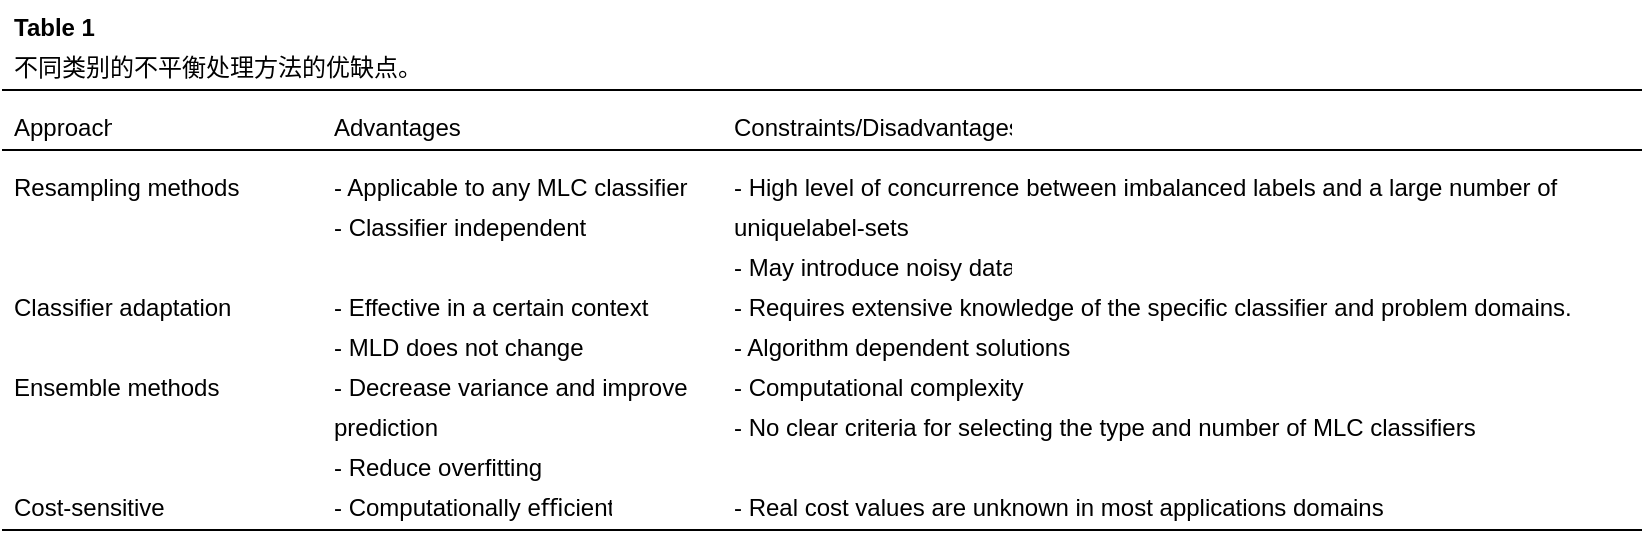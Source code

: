 <mxfile version="16.1.0" type="github">
  <diagram id="iolpdPddfm9m45byl-rD" name="Page-1">
    <mxGraphModel dx="1038" dy="536" grid="1" gridSize="10" guides="1" tooltips="1" connect="1" arrows="1" fold="1" page="1" pageScale="1" pageWidth="827" pageHeight="1169" math="0" shadow="0">
      <root>
        <mxCell id="0" />
        <mxCell id="1" parent="0" />
        <mxCell id="uJ0fsoe7xuuhZZw1myse-35" value="" style="line;strokeWidth=1;rotatable=0;dashed=0;labelPosition=right;align=left;verticalAlign=middle;spacingTop=0;spacingLeft=6;points=[];portConstraint=eastwest;gradientColor=#FFFFFF;gradientDirection=north;" vertex="1" parent="1">
          <mxGeometry y="310" width="820" height="10" as="geometry" />
        </mxCell>
        <mxCell id="uJ0fsoe7xuuhZZw1myse-37" value="Approach" style="text;strokeColor=none;fillColor=none;spacingLeft=4;spacingRight=4;overflow=hidden;rotatable=0;points=[[0,0.5],[1,0.5]];portConstraint=eastwest;fontSize=12;" vertex="1" parent="1">
          <mxGeometry y="320" width="60" height="30" as="geometry" />
        </mxCell>
        <mxCell id="uJ0fsoe7xuuhZZw1myse-38" value="Advantages" style="text;strokeColor=none;fillColor=none;spacingLeft=4;spacingRight=4;overflow=hidden;rotatable=0;points=[[0,0.5],[1,0.5]];portConstraint=eastwest;fontSize=12;" vertex="1" parent="1">
          <mxGeometry x="160" y="320" width="80" height="30" as="geometry" />
        </mxCell>
        <mxCell id="uJ0fsoe7xuuhZZw1myse-39" value="Constraints/Disadvantages" style="text;strokeColor=none;fillColor=none;spacingLeft=4;spacingRight=4;overflow=hidden;rotatable=0;points=[[0,0.5],[1,0.5]];portConstraint=eastwest;fontSize=12;" vertex="1" parent="1">
          <mxGeometry x="360" y="320" width="150" height="30" as="geometry" />
        </mxCell>
        <mxCell id="uJ0fsoe7xuuhZZw1myse-40" value="" style="line;strokeWidth=1;rotatable=0;dashed=0;labelPosition=right;align=left;verticalAlign=middle;spacingTop=0;spacingLeft=6;points=[];portConstraint=eastwest;gradientColor=#FFFFFF;gradientDirection=north;" vertex="1" parent="1">
          <mxGeometry y="340" width="820" height="10" as="geometry" />
        </mxCell>
        <mxCell id="uJ0fsoe7xuuhZZw1myse-41" value="Resampling methods" style="text;strokeColor=none;fillColor=none;spacingLeft=4;spacingRight=4;overflow=hidden;rotatable=0;points=[[0,0.5],[1,0.5]];portConstraint=eastwest;fontSize=12;" vertex="1" parent="1">
          <mxGeometry y="350" width="130" height="30" as="geometry" />
        </mxCell>
        <mxCell id="uJ0fsoe7xuuhZZw1myse-42" value="- Applicable to any MLC classiﬁer" style="text;strokeColor=none;fillColor=none;spacingLeft=4;spacingRight=4;overflow=hidden;rotatable=0;points=[[0,0.5],[1,0.5]];portConstraint=eastwest;fontSize=12;" vertex="1" parent="1">
          <mxGeometry x="160" y="350" width="190" height="30" as="geometry" />
        </mxCell>
        <mxCell id="uJ0fsoe7xuuhZZw1myse-43" value="- Classiﬁer independent" style="text;strokeColor=none;fillColor=none;spacingLeft=4;spacingRight=4;overflow=hidden;rotatable=0;points=[[0,0.5],[1,0.5]];portConstraint=eastwest;fontSize=12;" vertex="1" parent="1">
          <mxGeometry x="160" y="370" width="140" height="30" as="geometry" />
        </mxCell>
        <mxCell id="uJ0fsoe7xuuhZZw1myse-44" value="- High level of concurrence between imbalanced labels and a large number of &#xa;&#xa;" style="text;strokeColor=none;fillColor=none;spacingLeft=4;spacingRight=4;overflow=hidden;rotatable=0;points=[[0,0.5],[1,0.5]];portConstraint=eastwest;fontSize=12;spacing=2;spacingBottom=0;" vertex="1" parent="1">
          <mxGeometry x="360" y="350" width="460" height="30" as="geometry" />
        </mxCell>
        <mxCell id="uJ0fsoe7xuuhZZw1myse-45" value="uniquelabel-sets" style="text;strokeColor=none;fillColor=none;spacingLeft=4;spacingRight=4;overflow=hidden;rotatable=0;points=[[0,0.5],[1,0.5]];portConstraint=eastwest;fontSize=12;" vertex="1" parent="1">
          <mxGeometry x="360" y="370" width="180" height="30" as="geometry" />
        </mxCell>
        <mxCell id="uJ0fsoe7xuuhZZw1myse-46" value="- May introduce noisy data" style="text;strokeColor=none;fillColor=none;spacingLeft=4;spacingRight=4;overflow=hidden;rotatable=0;points=[[0,0.5],[1,0.5]];portConstraint=eastwest;fontSize=12;" vertex="1" parent="1">
          <mxGeometry x="360" y="390" width="150" height="30" as="geometry" />
        </mxCell>
        <mxCell id="uJ0fsoe7xuuhZZw1myse-49" value="Classiﬁer adaptation" style="text;strokeColor=none;fillColor=none;spacingLeft=4;spacingRight=4;overflow=hidden;rotatable=0;points=[[0,0.5],[1,0.5]];portConstraint=eastwest;fontSize=12;" vertex="1" parent="1">
          <mxGeometry y="410" width="120" height="30" as="geometry" />
        </mxCell>
        <mxCell id="uJ0fsoe7xuuhZZw1myse-50" value="- Effective in a certain context" style="text;strokeColor=none;fillColor=none;spacingLeft=4;spacingRight=4;overflow=hidden;rotatable=0;points=[[0,0.5],[1,0.5]];portConstraint=eastwest;fontSize=12;" vertex="1" parent="1">
          <mxGeometry x="160" y="410" width="180" height="30" as="geometry" />
        </mxCell>
        <mxCell id="uJ0fsoe7xuuhZZw1myse-51" value="- MLD does not change" style="text;strokeColor=none;fillColor=none;spacingLeft=4;spacingRight=4;overflow=hidden;rotatable=0;points=[[0,0.5],[1,0.5]];portConstraint=eastwest;fontSize=12;" vertex="1" parent="1">
          <mxGeometry x="160" y="430" width="140" height="30" as="geometry" />
        </mxCell>
        <mxCell id="uJ0fsoe7xuuhZZw1myse-56" value="- Requires extensive knowledge of the speciﬁc classiﬁer and problem domains.&#xa;&#xa;" style="text;strokeColor=none;fillColor=none;spacingLeft=4;spacingRight=4;overflow=hidden;rotatable=0;points=[[0,0.5],[1,0.5]];portConstraint=eastwest;fontSize=12;" vertex="1" parent="1">
          <mxGeometry x="360" y="410" width="460" height="30" as="geometry" />
        </mxCell>
        <mxCell id="uJ0fsoe7xuuhZZw1myse-58" value="- Algorithm dependent solutions" style="text;strokeColor=none;fillColor=none;spacingLeft=4;spacingRight=4;overflow=hidden;rotatable=0;points=[[0,0.5],[1,0.5]];portConstraint=eastwest;fontSize=12;" vertex="1" parent="1">
          <mxGeometry x="360" y="430" width="200" height="30" as="geometry" />
        </mxCell>
        <mxCell id="uJ0fsoe7xuuhZZw1myse-61" value="Ensemble methods" style="text;strokeColor=none;fillColor=none;spacingLeft=4;spacingRight=4;overflow=hidden;rotatable=0;points=[[0,0.5],[1,0.5]];portConstraint=eastwest;fontSize=12;" vertex="1" parent="1">
          <mxGeometry y="450" width="120" height="30" as="geometry" />
        </mxCell>
        <mxCell id="uJ0fsoe7xuuhZZw1myse-63" value="- Decrease variance and improve" style="text;strokeColor=none;fillColor=none;spacingLeft=4;spacingRight=4;overflow=hidden;rotatable=0;points=[[0,0.5],[1,0.5]];portConstraint=eastwest;fontSize=12;" vertex="1" parent="1">
          <mxGeometry x="160" y="450" width="190" height="30" as="geometry" />
        </mxCell>
        <mxCell id="uJ0fsoe7xuuhZZw1myse-64" value="prediction" style="text;strokeColor=none;fillColor=none;spacingLeft=4;spacingRight=4;overflow=hidden;rotatable=0;points=[[0,0.5],[1,0.5]];portConstraint=eastwest;fontSize=12;" vertex="1" parent="1">
          <mxGeometry x="160" y="470" width="70" height="30" as="geometry" />
        </mxCell>
        <mxCell id="uJ0fsoe7xuuhZZw1myse-65" value="- Computational complexity" style="text;strokeColor=none;fillColor=none;spacingLeft=4;spacingRight=4;overflow=hidden;rotatable=0;points=[[0,0.5],[1,0.5]];portConstraint=eastwest;fontSize=12;" vertex="1" parent="1">
          <mxGeometry x="360" y="450" width="160" height="30" as="geometry" />
        </mxCell>
        <mxCell id="uJ0fsoe7xuuhZZw1myse-66" value="- No clear criteria for selecting the type and number of MLC classiﬁers" style="text;strokeColor=none;fillColor=none;spacingLeft=4;spacingRight=4;overflow=hidden;rotatable=0;points=[[0,0.5],[1,0.5]];portConstraint=eastwest;fontSize=12;" vertex="1" parent="1">
          <mxGeometry x="360" y="470" width="440" height="30" as="geometry" />
        </mxCell>
        <mxCell id="uJ0fsoe7xuuhZZw1myse-68" value="- Reduce overﬁtting" style="text;strokeColor=none;fillColor=none;spacingLeft=4;spacingRight=4;overflow=hidden;rotatable=0;points=[[0,0.5],[1,0.5]];portConstraint=eastwest;fontSize=12;" vertex="1" parent="1">
          <mxGeometry x="160" y="490" width="120" height="30" as="geometry" />
        </mxCell>
        <mxCell id="uJ0fsoe7xuuhZZw1myse-69" value="Cost-sensitive" style="text;strokeColor=none;fillColor=none;spacingLeft=4;spacingRight=4;overflow=hidden;rotatable=0;points=[[0,0.5],[1,0.5]];portConstraint=eastwest;fontSize=12;" vertex="1" parent="1">
          <mxGeometry y="510" width="100" height="30" as="geometry" />
        </mxCell>
        <mxCell id="uJ0fsoe7xuuhZZw1myse-70" value="- Computationally eﬃcient" style="text;strokeColor=none;fillColor=none;spacingLeft=4;spacingRight=4;overflow=hidden;rotatable=0;points=[[0,0.5],[1,0.5]];portConstraint=eastwest;fontSize=12;" vertex="1" parent="1">
          <mxGeometry x="160" y="510" width="150" height="30" as="geometry" />
        </mxCell>
        <mxCell id="uJ0fsoe7xuuhZZw1myse-71" value="- Real cost values are unknown in most applications domains" style="text;strokeColor=none;fillColor=none;spacingLeft=4;spacingRight=4;overflow=hidden;rotatable=0;points=[[0,0.5],[1,0.5]];portConstraint=eastwest;fontSize=12;" vertex="1" parent="1">
          <mxGeometry x="360" y="510" width="340" height="30" as="geometry" />
        </mxCell>
        <mxCell id="uJ0fsoe7xuuhZZw1myse-72" value="" style="line;strokeWidth=1;rotatable=0;dashed=0;labelPosition=right;align=left;verticalAlign=middle;spacingTop=0;spacingLeft=6;points=[];portConstraint=eastwest;gradientColor=#FFFFFF;gradientDirection=north;" vertex="1" parent="1">
          <mxGeometry y="530" width="820" height="10" as="geometry" />
        </mxCell>
        <mxCell id="uJ0fsoe7xuuhZZw1myse-73" value="Table 1" style="text;strokeColor=none;fillColor=none;spacingLeft=4;spacingRight=4;overflow=hidden;rotatable=0;points=[[0,0.5],[1,0.5]];portConstraint=eastwest;fontSize=12;fontStyle=1" vertex="1" parent="1">
          <mxGeometry y="270" width="60" height="30" as="geometry" />
        </mxCell>
        <mxCell id="uJ0fsoe7xuuhZZw1myse-82" value="不同类别的不平衡处理方法的优缺点。&#xa;" style="text;strokeColor=none;fillColor=none;spacingLeft=4;spacingRight=4;overflow=hidden;rotatable=0;points=[[0,0.5],[1,0.5]];portConstraint=eastwest;fontSize=12;" vertex="1" parent="1">
          <mxGeometry y="290" width="450" height="30" as="geometry" />
        </mxCell>
      </root>
    </mxGraphModel>
  </diagram>
</mxfile>
